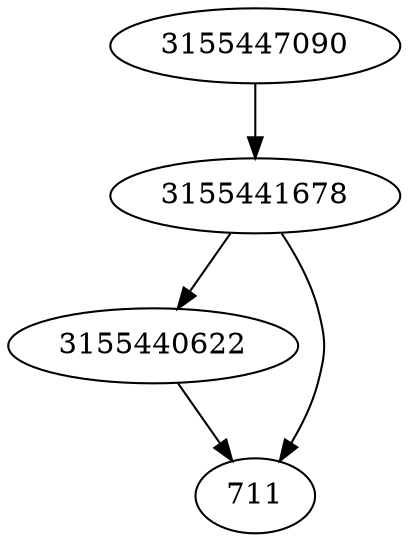 strict digraph  {
3155447090;
3155441678;
3155440622;
711;
3155447090 -> 3155441678;
3155441678 -> 3155440622;
3155441678 -> 711;
3155440622 -> 711;
}

